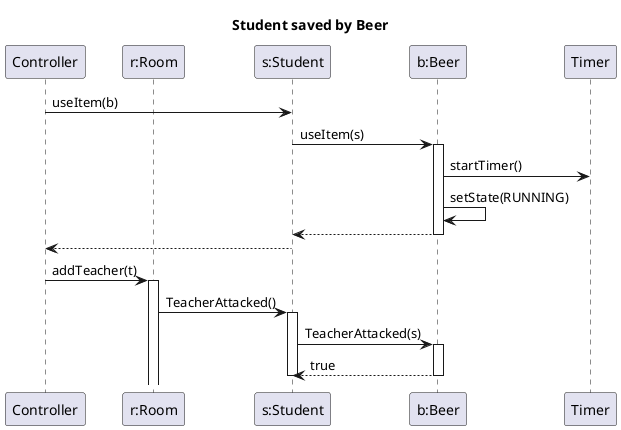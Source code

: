 @startuml hms

title Student saved by Beer
participant "Controller" as c
participant "r:Room" as r
participant "s:Student" as s
participant "b:Beer" as b

c -> s : useItem(b)
s -> b : useItem(s)
activate b
b -> Timer : startTimer()
b -> b : setState(RUNNING)
b --> s
deactivate b
s --> c
c -> r : addTeacher(t)
activate r
r -> s : TeacherAttacked()
activate s
s -> b : TeacherAttacked(s)
activate b
b --> s : true
deactivate b

deactivate s

@enduml